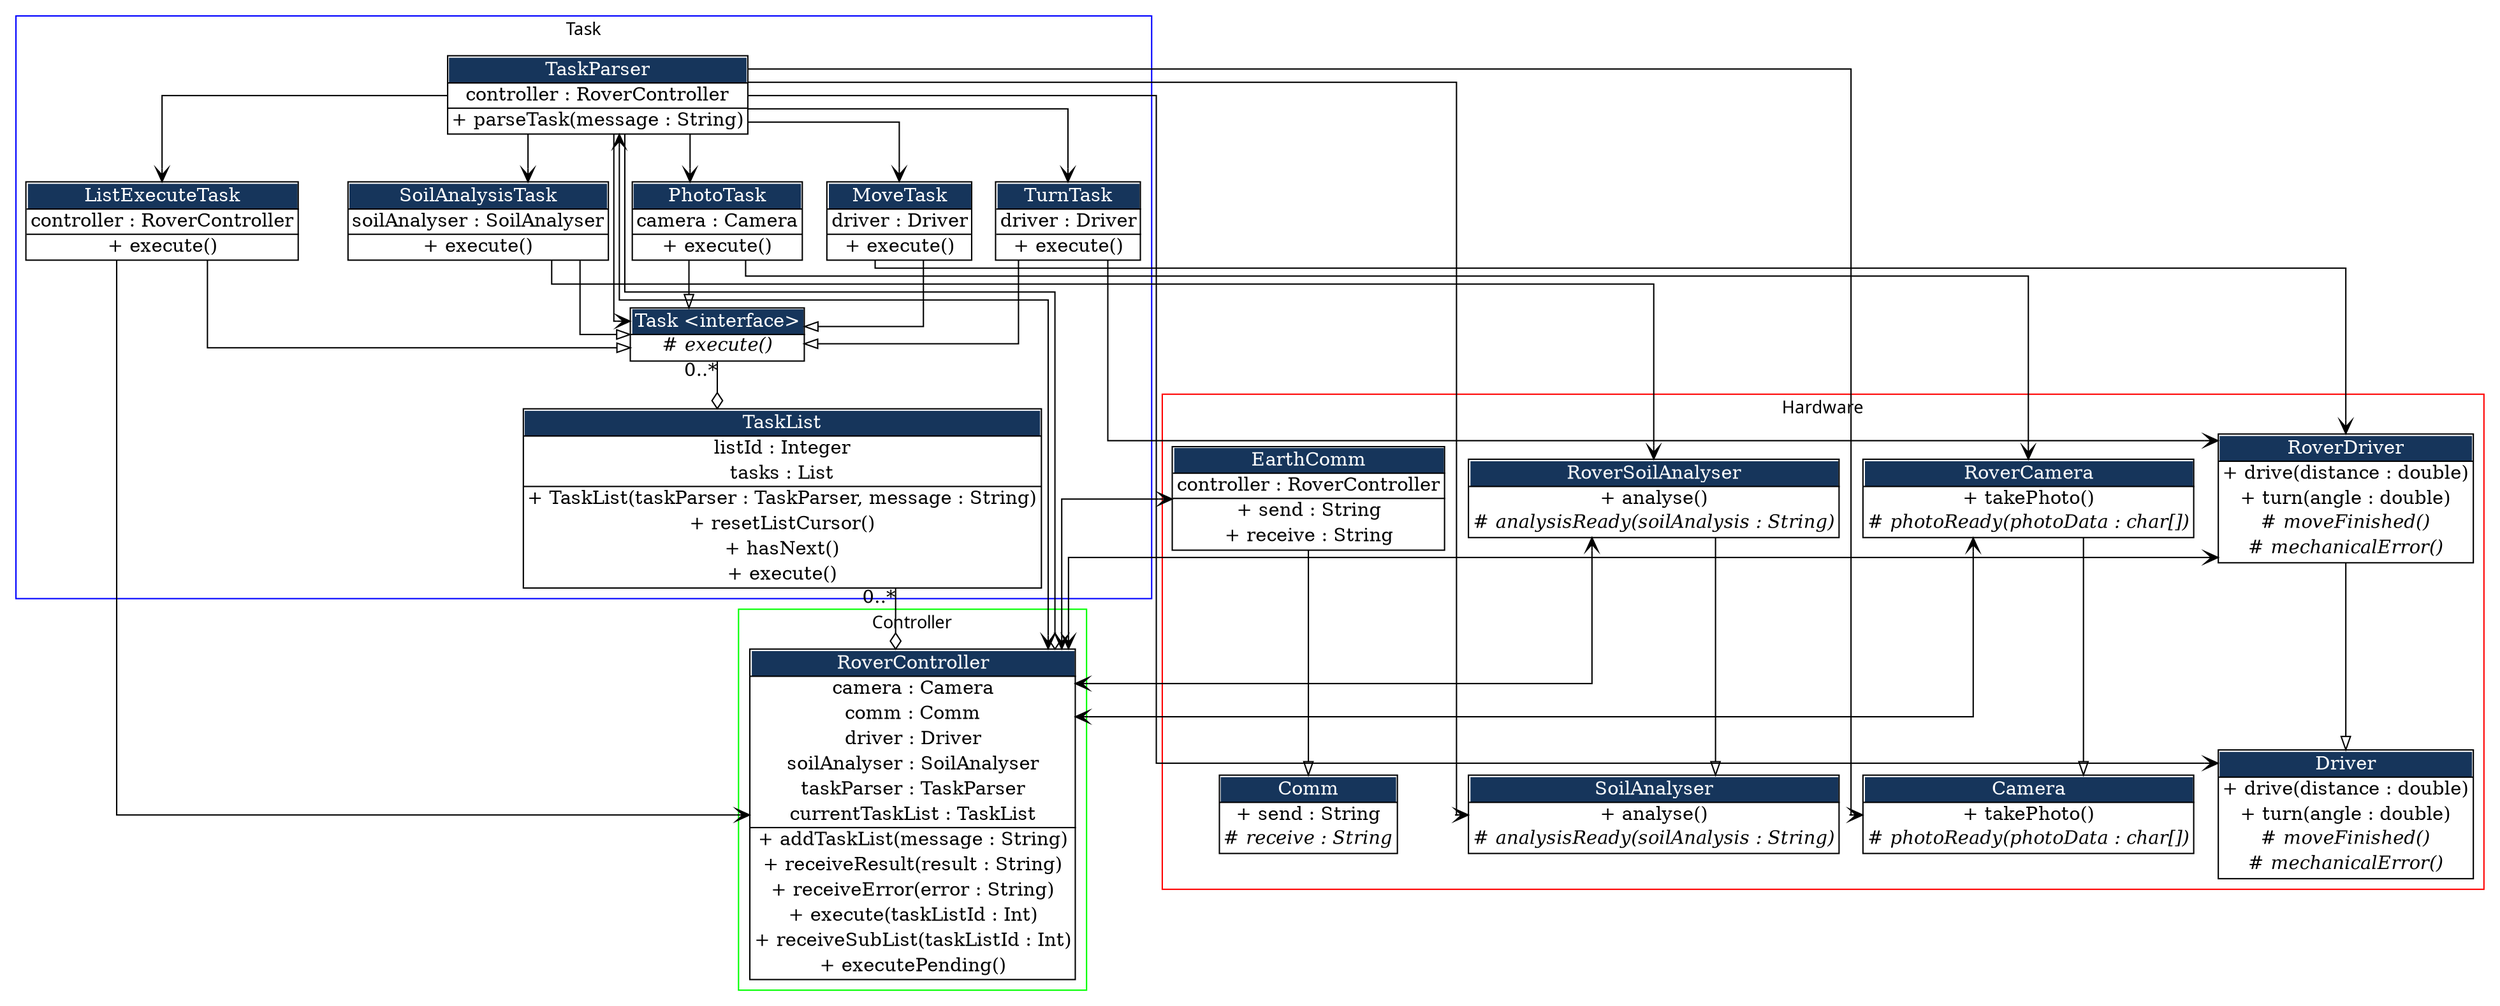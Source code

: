 digraph G {
        fontname = "Concourse T7";
        fontsize = 13;

        splines = ortho;

        node [
             shape = "plaintext";
             margin = 0;
        ]

        subgraph cluster_hardware {
                 color = "red";
                 label = "Hardware";

                 Comm [
                      label = <<table border="1" cellborder="0" cellspacing="0">
                      <tr><td bgcolor="#16355b"><font color="white">Comm</font></td></tr>
                                      <hr/>
                                      <tr><td>+ send : String</td></tr>
                                      <tr><td># <i>receive : String</i></td></tr>
                               </table>>
        ]

                Driver [
                       label = <<table border="1" cellborder="0" cellspacing="0">
                       <tr><td bgcolor="#16355b"><font color="white">Driver</font></td></tr>
                                       <hr/>
                                       <tr><td>+ drive(distance : double)</td></tr>
                                       <tr><td>+ turn(angle : double)</td></tr>
                                       <tr><td># <i>moveFinished()</i></td></tr>
                                       <tr><td># <i>mechanicalError()</i></td></tr>
                                </table>>

        ]

        SoilAnalyser [
               label = <<table border="1" cellborder="0" cellspacing="0">
               <tr><td bgcolor="#16355b"><font color="white">SoilAnalyser</font></td></tr>
                               <hr/>
                               <tr><td>+ analyse()</td></tr>
                               <tr><td># <i>analysisReady(soilAnalysis : String)</i></td></tr>
                        </table>>

        ]

        Camera [
               label = <<table border="1" cellborder="0" cellspacing="0">
               <tr><td bgcolor="#16355b"><font color="white">Camera</font></td></tr>
                               <hr/>
                               <tr><td>+ takePhoto()</td></tr>
                               <tr><td># <i>photoReady(photoData : char[])</i></td></tr>
                        </table>>

        ]

        RoverComm [
                label = <<table border="1" cellborder="0" cellspacing="0">
                <tr><td bgcolor="#16355b"><font color="white">EarthComm</font></td></tr>
                                <hr/>
                                <tr><td>controller : RoverController</td></tr>
                                <hr/>
                                <tr><td>+ send : String</td></tr>
                                <tr><td>+ receive : String</td></tr>
                         </table>>
        ]

        RoverDriver [
               label = <<table border="1" cellborder="0" cellspacing="0">
               <tr><td bgcolor="#16355b"><font color="white">RoverDriver</font></td></tr>
                               <hr/>
                               <tr><td>+ drive(distance : double)</td></tr>
                               <tr><td>+ turn(angle : double)</td></tr>
                               <tr><td># <i>moveFinished()</i></td></tr>
                               <tr><td># <i>mechanicalError()</i></td></tr>
                        </table>>

        ]

        RoverSoilAnalyser [
               label = <<table border="1" cellborder="0" cellspacing="0">
               <tr><td bgcolor="#16355b"><font color="white">RoverSoilAnalyser</font></td></tr>
                               <hr/>
                               <tr><td>+ analyse()</td></tr>
                               <tr><td># <i>analysisReady(soilAnalysis : String)</i></td></tr>
                        </table>>

        ]

        RoverCamera [
               label = <<table border="1" cellborder="0" cellspacing="0">
               <tr><td bgcolor="#16355b"><font color="white">RoverCamera</font></td></tr>
                               <hr/>
                               <tr><td>+ takePhoto()</td></tr>
                               <tr><td># <i>photoReady(photoData : char[])</i></td></tr>
                        </table>>

        ]
        }

subgraph cluster_task {
         label = "Task";
         color = "blue";
        Task [
               label = <<table border="1" cellborder="0" cellspacing="0">
               <tr><td bgcolor="#16355b"><font color="white">Task &lt;interface&gt;</font></td></tr>
                               <hr/>
                               <tr><td># <i>execute()</i></td></tr>
                        </table>>

        ]

        TaskList [
               label = <<table border="1" cellborder="0" cellspacing="0">
               <tr><td bgcolor="#16355b"><font color="white">TaskList</font></td></tr>
                               <hr/>
                               <tr><td>listId : Integer</td></tr>
                               <tr><td>tasks : List</td></tr>
                               <hr/>
                               <tr><td>+ TaskList(taskParser : TaskParser, message : String)</td></tr>
                               <tr><td>+ resetListCursor()</td></tr>
                               <tr><td>+ hasNext()</td></tr>
                               <tr><td>+ execute()</td></tr>
                        </table>>

        ]


        MoveTask [
               label = <<table border="1" cellborder="0" cellspacing="0">
               <tr><td bgcolor="#16355b"><font color="white">MoveTask</font></td></tr>
                               <hr/>
                               <tr><td>driver : Driver</td></tr>
                               <hr/>
                               <tr><td>+ execute()</td></tr>
                        </table>>

        ]

        TurnTask [
               label = <<table border="1" cellborder="0" cellspacing="0">
               <tr><td bgcolor="#16355b"><font color="white">TurnTask</font></td></tr>
                               <hr/>
                               <tr><td>driver : Driver</td></tr>
                               <hr/>
                               <tr><td>+ execute()</td></tr>
                        </table>>

        ]

        SoilAnalysisTask [
               label = <<table border="1" cellborder="0" cellspacing="0">
               <tr><td bgcolor="#16355b"><font color="white">SoilAnalysisTask</font></td></tr>
                               <hr/>
                               <tr><td>soilAnalyser : SoilAnalyser</td></tr>
                               <hr/>
                               <tr><td>+ execute()</td></tr>
                        </table>>

        ]

        PhotoTask [
               label = <<table border="1" cellborder="0" cellspacing="0">
               <tr><td bgcolor="#16355b"><font color="white">PhotoTask</font></td></tr>
                               <hr/>
                               <tr><td>camera : Camera</td></tr>
                               <hr/>
                               <tr><td>+ execute()</td></tr>
                        </table>>

        ]

        ListExecuteTask [
               label = <<table border="1" cellborder="0" cellspacing="0">
               <tr><td bgcolor="#16355b"><font color="white">ListExecuteTask</font></td></tr>
                               <hr/>
                               <tr><td>controller : RoverController</td></tr>
                               <hr/>
                               <tr><td>+ execute()</td></tr>
                        </table>>

        ]

        TaskParser [
               label = <<table border="1" cellborder="0" cellspacing="0">
               <tr><td bgcolor="#16355b"><font color="white">TaskParser</font></td></tr>
                               <hr/>
                               <tr><td>controller : RoverController</td></tr>
                               <hr/>
                               <tr><td>+ parseTask(message : String)</td></tr>
                        </table>>

        ]

 }
    subgraph cluster_controller {
             color = "green";
             label = "Controller"
        RoverController [
               label = <<table border="1" cellborder="0" cellspacing="0">
                               <tr><td bgcolor="#16355b"><font color="white">RoverController</font></td></tr>
                               <hr/>
                               <tr><td>camera : Camera</td></tr>
                               <tr><td>comm : Comm</td></tr>
                               <tr><td>driver : Driver</td></tr>
                               <tr><td>soilAnalyser : SoilAnalyser</td></tr>
                               <tr><td>taskParser : TaskParser</td></tr>
                               <tr><td>currentTaskList : TaskList</td></tr>
                               <hr/>
                               <tr><td>+ addTaskList(message : String)</td></tr>
                               <tr><td>+ receiveResult(result : String)</td></tr>
                               <tr><td>+ receiveError(error : String)</td></tr>
                               <tr><td>+ execute(taskListId : Int)</td></tr>
                               <tr><td>+ receiveSubList(taskListId : Int)</td></tr>
                               <tr><td>+ executePending()</td></tr>
                        </table>>

        ]
        }

        edge [ arrowhead = "empty" ];
        RoverComm -> Comm;
        RoverDriver -> Driver;
        RoverSoilAnalyser -> SoilAnalyser;
        RoverCamera -> Camera;

        MoveTask -> Task;
        TurnTask -> Task;
        SoilAnalysisTask -> Task;
        PhotoTask -> Task;
        ListExecuteTask -> Task;

        edge [ arrowhead = "odiamond" ];
        Task -> TaskList  [ taillabel = "0..*"];
        TaskList -> RoverController [ taillabel = "0..*"];
        TaskParser -> RoverController;

        edge [ arrowhead = "vee", arrowtail = "vee" ];
        MoveTask -> RoverDriver;
        TurnTask -> RoverDriver;
        SoilAnalysisTask -> RoverSoilAnalyser;
        PhotoTask -> RoverCamera;

        TaskParser -> MoveTask;
        TaskParser -> TurnTask;
        TaskParser -> SoilAnalysisTask;
        TaskParser -> PhotoTask;
        TaskParser -> ListExecuteTask;

        TaskParser -> Driver;
        TaskParser -> SoilAnalyser;
        TaskParser -> Camera;
        TaskParser -> Task;

        TaskParser -> RoverController [dir="both"];

        RoverCamera -> RoverController [dir="both"];
        RoverController -> RoverComm [dir="both"];
        RoverDriver -> RoverController [dir="both"];
        RoverSoilAnalyser -> RoverController [dir="both"];

        ListExecuteTask -> RoverController;
}
